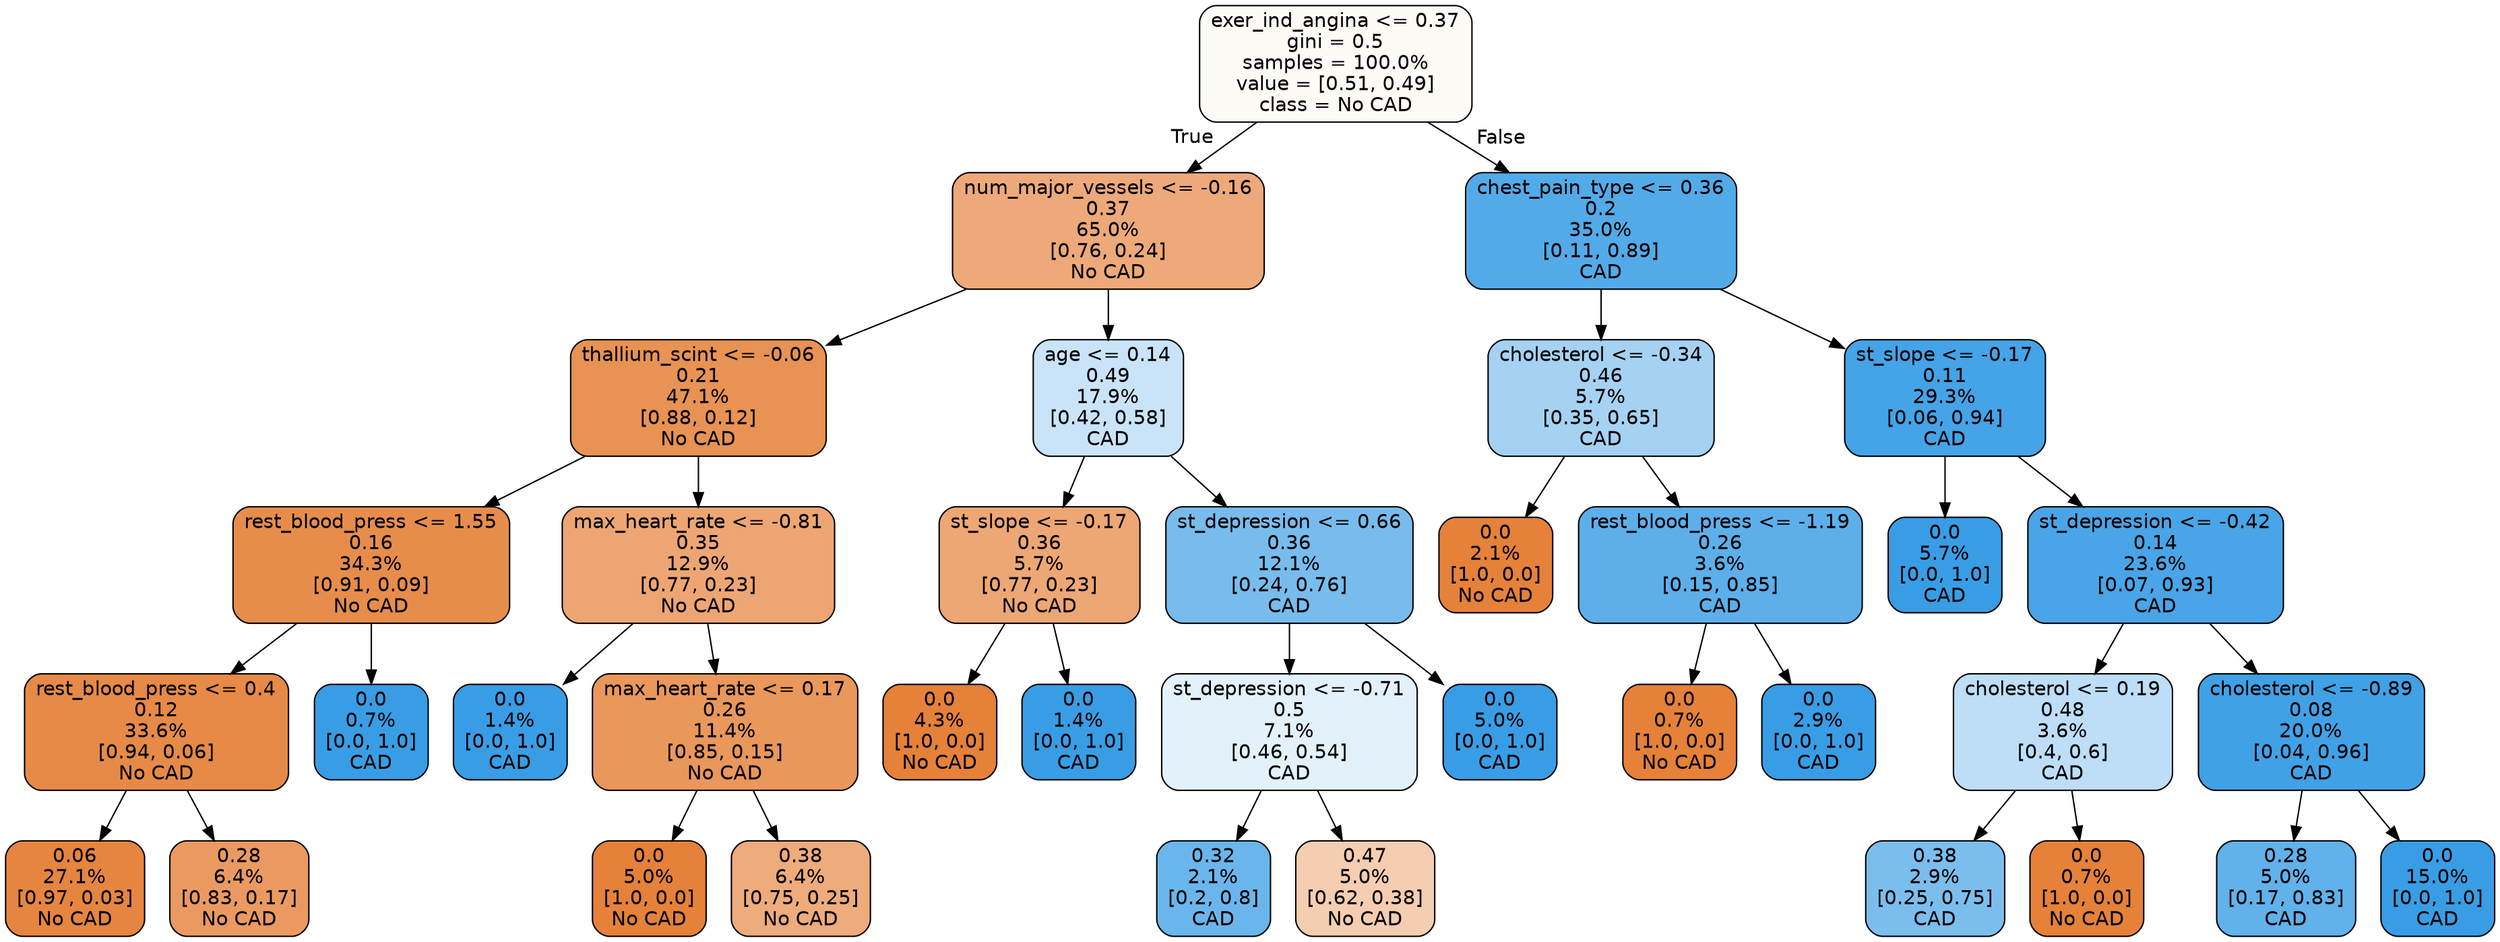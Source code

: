 digraph Tree {
node [shape=box, style="filled, rounded", color="black", fontname=helvetica] ;
edge [fontname=helvetica] ;
0 [label="exer_ind_angina <= 0.37\ngini = 0.5\nsamples = 100.0%\nvalue = [0.51, 0.49]\nclass = No CAD", fillcolor="#fefaf6"] ;
1 [label="num_major_vessels <= -0.16\n0.37\n65.0%\n[0.76, 0.24]\nNo CAD", fillcolor="#eda979"] ;
0 -> 1 [labeldistance=2.5, labelangle=45, headlabel="True"] ;
2 [label="thallium_scint <= -0.06\n0.21\n47.1%\n[0.88, 0.12]\nNo CAD", fillcolor="#e89253"] ;
1 -> 2 ;
3 [label="rest_blood_press <= 1.55\n0.16\n34.3%\n[0.91, 0.09]\nNo CAD", fillcolor="#e78d4c"] ;
2 -> 3 ;
4 [label="rest_blood_press <= 0.4\n0.12\n33.6%\n[0.94, 0.06]\nNo CAD", fillcolor="#e78a47"] ;
3 -> 4 ;
5 [label="0.06\n27.1%\n[0.97, 0.03]\nNo CAD", fillcolor="#e68540"] ;
4 -> 5 ;
6 [label="0.28\n6.4%\n[0.83, 0.17]\nNo CAD", fillcolor="#ea9a61"] ;
4 -> 6 ;
7 [label="0.0\n0.7%\n[0.0, 1.0]\nCAD", fillcolor="#399de5"] ;
3 -> 7 ;
8 [label="max_heart_rate <= -0.81\n0.35\n12.9%\n[0.77, 0.23]\nNo CAD", fillcolor="#eda673"] ;
2 -> 8 ;
9 [label="0.0\n1.4%\n[0.0, 1.0]\nCAD", fillcolor="#399de5"] ;
8 -> 9 ;
10 [label="max_heart_rate <= 0.17\n0.26\n11.4%\n[0.85, 0.15]\nNo CAD", fillcolor="#ea975c"] ;
8 -> 10 ;
11 [label="0.0\n5.0%\n[1.0, 0.0]\nNo CAD", fillcolor="#e58139"] ;
10 -> 11 ;
12 [label="0.38\n6.4%\n[0.75, 0.25]\nNo CAD", fillcolor="#eeab7b"] ;
10 -> 12 ;
13 [label="age <= 0.14\n0.49\n17.9%\n[0.42, 0.58]\nCAD", fillcolor="#c9e4f8"] ;
1 -> 13 ;
14 [label="st_slope <= -0.17\n0.36\n5.7%\n[0.77, 0.23]\nNo CAD", fillcolor="#eda774"] ;
13 -> 14 ;
15 [label="0.0\n4.3%\n[1.0, 0.0]\nNo CAD", fillcolor="#e58139"] ;
14 -> 15 ;
16 [label="0.0\n1.4%\n[0.0, 1.0]\nCAD", fillcolor="#399de5"] ;
14 -> 16 ;
17 [label="st_depression <= 0.66\n0.36\n12.1%\n[0.24, 0.76]\nCAD", fillcolor="#78bced"] ;
13 -> 17 ;
18 [label="st_depression <= -0.71\n0.5\n7.1%\n[0.46, 0.54]\nCAD", fillcolor="#e3f1fb"] ;
17 -> 18 ;
19 [label="0.32\n2.1%\n[0.2, 0.8]\nCAD", fillcolor="#6ab6ec"] ;
18 -> 19 ;
20 [label="0.47\n5.0%\n[0.62, 0.38]\nNo CAD", fillcolor="#f5cdb0"] ;
18 -> 20 ;
21 [label="0.0\n5.0%\n[0.0, 1.0]\nCAD", fillcolor="#399de5"] ;
17 -> 21 ;
22 [label="chest_pain_type <= 0.36\n0.2\n35.0%\n[0.11, 0.89]\nCAD", fillcolor="#53aae8"] ;
0 -> 22 [labeldistance=2.5, labelangle=-45, headlabel="False"] ;
23 [label="cholesterol <= -0.34\n0.46\n5.7%\n[0.35, 0.65]\nCAD", fillcolor="#a5d2f3"] ;
22 -> 23 ;
24 [label="0.0\n2.1%\n[1.0, 0.0]\nNo CAD", fillcolor="#e58139"] ;
23 -> 24 ;
25 [label="rest_blood_press <= -1.19\n0.26\n3.6%\n[0.15, 0.85]\nCAD", fillcolor="#5dafea"] ;
23 -> 25 ;
26 [label="0.0\n0.7%\n[1.0, 0.0]\nNo CAD", fillcolor="#e58139"] ;
25 -> 26 ;
27 [label="0.0\n2.9%\n[0.0, 1.0]\nCAD", fillcolor="#399de5"] ;
25 -> 27 ;
28 [label="st_slope <= -0.17\n0.11\n29.3%\n[0.06, 0.94]\nCAD", fillcolor="#45a3e7"] ;
22 -> 28 ;
29 [label="0.0\n5.7%\n[0.0, 1.0]\nCAD", fillcolor="#399de5"] ;
28 -> 29 ;
30 [label="st_depression <= -0.42\n0.14\n23.6%\n[0.07, 0.93]\nCAD", fillcolor="#49a5e7"] ;
28 -> 30 ;
31 [label="cholesterol <= 0.19\n0.48\n3.6%\n[0.4, 0.6]\nCAD", fillcolor="#bddef6"] ;
30 -> 31 ;
32 [label="0.38\n2.9%\n[0.25, 0.75]\nCAD", fillcolor="#7bbeee"] ;
31 -> 32 ;
33 [label="0.0\n0.7%\n[1.0, 0.0]\nNo CAD", fillcolor="#e58139"] ;
31 -> 33 ;
34 [label="cholesterol <= -0.89\n0.08\n20.0%\n[0.04, 0.96]\nCAD", fillcolor="#41a1e6"] ;
30 -> 34 ;
35 [label="0.28\n5.0%\n[0.17, 0.83]\nCAD", fillcolor="#61b1ea"] ;
34 -> 35 ;
36 [label="0.0\n15.0%\n[0.0, 1.0]\nCAD", fillcolor="#399de5"] ;
34 -> 36 ;
}